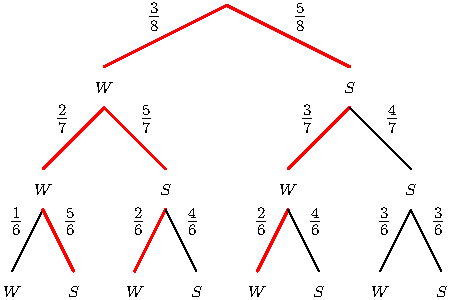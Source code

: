 string Xblack="S";
string Xwhite="W";
size(0,150);
bool nodeprobs=false;    //compute probabilities at node
int whites=3;
int blacks=5;
int whites_to_draw=2; 
int blacks_to_draw=1;
real hscale=3;
real vscale=2;
int depht=3;
pair space=(0,0.5);
pen boldpen=linewidth(1pt)+red;
int whites_drawn=0;
int blacks_drawn=0;

void split(pair in, real hscale, int level, int whites, int blacks, pair prob){
  if(level<depht){
    pair L=(in.x-hscale,in.y-vscale-space.x);
    if(nodeprobs){
      label("$\scriptstyle " +Xwhite+ "$"+"$\scriptstyle\frac{"+string(whites*prob.x)+"}{"+string((whites+blacks)*prob.y)+"}$",L-space);}
    else {
      label("$\scriptstyle "+Xwhite+ "$",L-space);
    }
    pair R=(in.x+hscale,in.y-vscale-space.x);
    if(nodeprobs){
      label("$\scriptstyle "+ Xblack + "$"+"$\scriptstyle\frac{"+string(blacks*prob.x)+"}{"+string((whites+blacks)*prob.y)+"}$",R-space);}
    else {
      label("$\scriptstyle " + Xblack + "$",R-space);
    }
    ++level;

    ++whites_drawn;
    path l=(in-space)--L;if((whites_drawn<=whites_to_draw) && (blacks_drawn <= blacks_to_draw)) {draw(l,boldpen);} else {draw(l);} 
    label("$\frac{"+string(whites)+"}{"+string(whites+blacks)+"}$",midpoint(l), dir(135));
    split(L-space,hscale/2,level, whites-1,blacks,(prob.x*whites,prob.y*(whites+blacks)));
    --whites_drawn;

    ++blacks_drawn;
    path r=(in-space)--R;if((whites_drawn<=whites_to_draw) && (blacks_drawn <= blacks_to_draw)) {draw(r,boldpen);} else {draw(r);} 
    label("$\frac{"+string(blacks)+"}{"+string(whites+blacks)+"}$",midpoint(r), dir(45));
    split(R-space,hscale/2,level, whites, blacks-1,(prob.x*blacks,prob.y*(whites+blacks)));
    --blacks_drawn;
  }
}

split((0,0),hscale,0,whites,blacks,(1,1));
